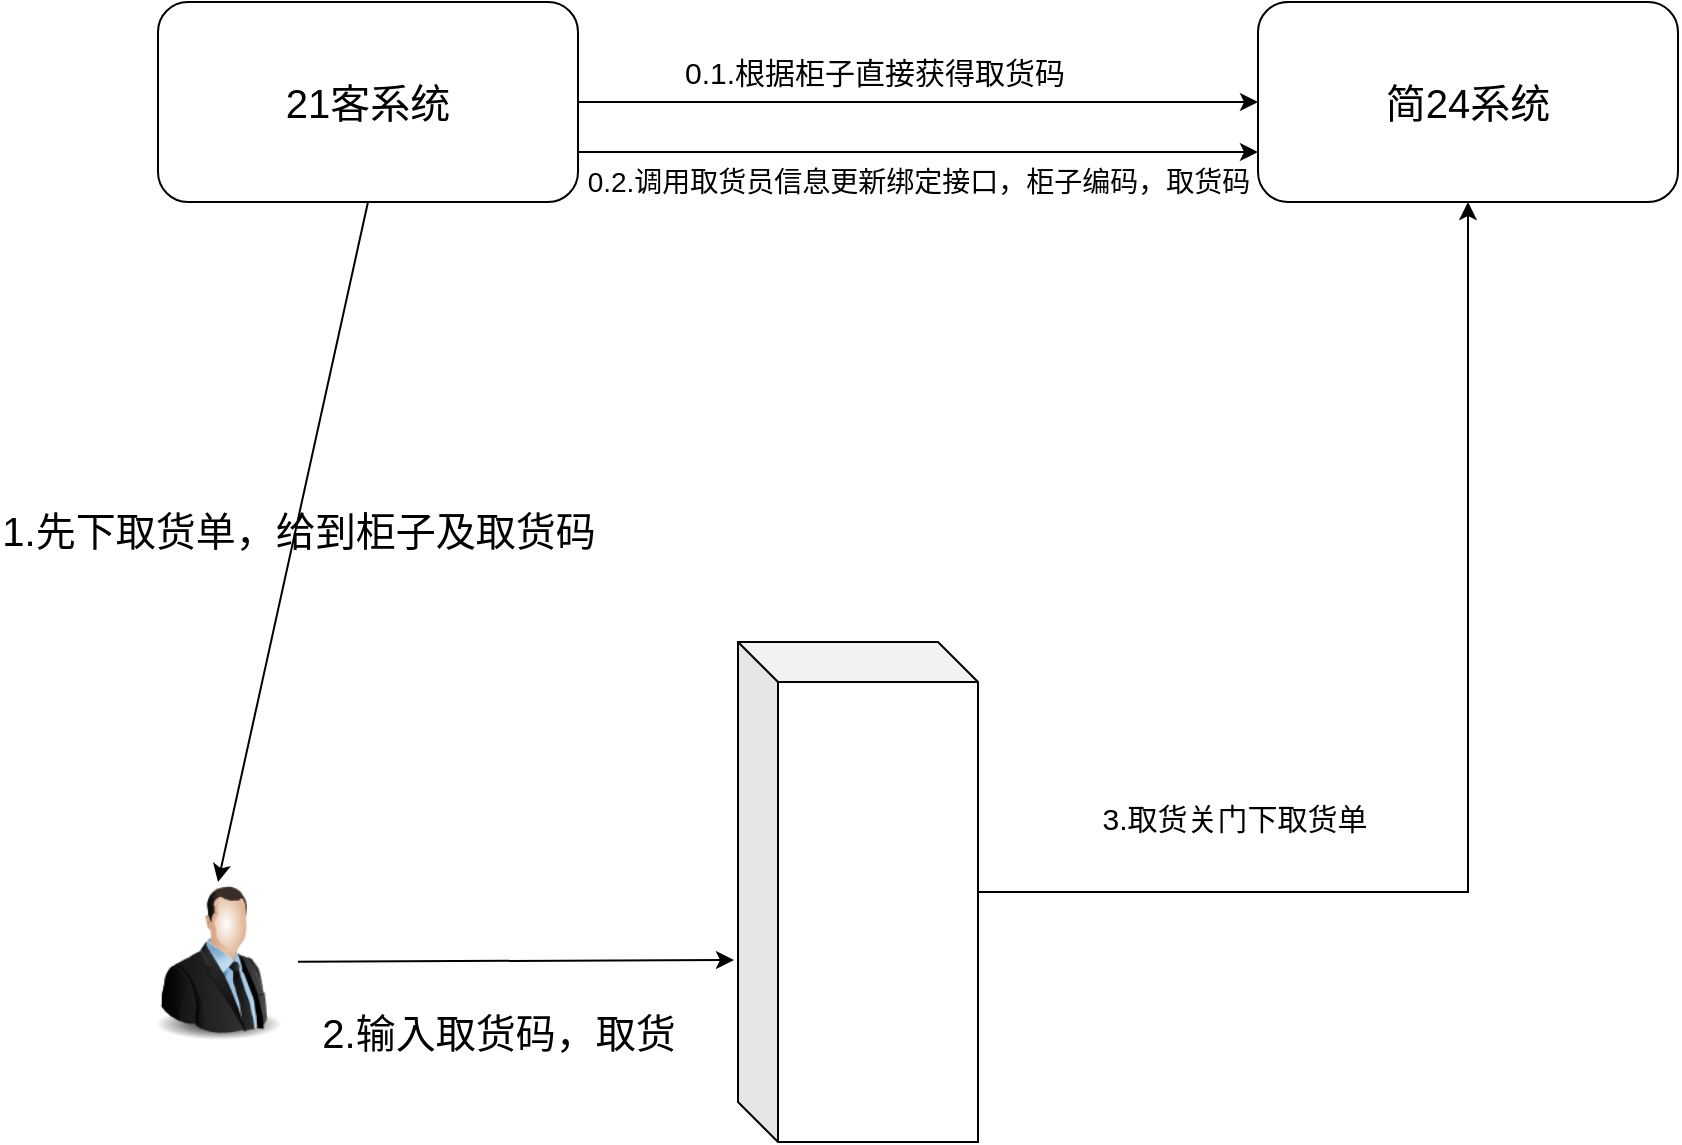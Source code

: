 <mxfile version="13.0.9" type="github"><diagram id="OL-irD95xAdoa4F7DFmY" name="Page-1"><mxGraphModel dx="2249" dy="713" grid="1" gridSize="10" guides="1" tooltips="1" connect="1" arrows="1" fold="1" page="1" pageScale="1" pageWidth="827" pageHeight="1169" math="0" shadow="0"><root><mxCell id="0"/><mxCell id="1" parent="0"/><mxCell id="P0mErR6XbF75XVscWNr0-18" style="edgeStyle=orthogonalEdgeStyle;rounded=0;orthogonalLoop=1;jettySize=auto;html=1;entryX=0.5;entryY=1;entryDx=0;entryDy=0;labelBackgroundColor=none;fontSize=15;" edge="1" parent="1" source="P0mErR6XbF75XVscWNr0-2" target="P0mErR6XbF75XVscWNr0-6"><mxGeometry relative="1" as="geometry"/></mxCell><mxCell id="P0mErR6XbF75XVscWNr0-2" value="" style="shape=cube;whiteSpace=wrap;html=1;boundedLbl=1;backgroundOutline=1;darkOpacity=0.05;darkOpacity2=0.1;" vertex="1" parent="1"><mxGeometry x="330" y="510" width="120" height="250" as="geometry"/></mxCell><mxCell id="P0mErR6XbF75XVscWNr0-4" value="" style="shape=image;html=1;verticalAlign=top;verticalLabelPosition=bottom;labelBackgroundColor=#ffffff;imageAspect=0;aspect=fixed;image=https://cdn2.iconfinder.com/data/icons/font-awesome/1792/qrcode-128.png" vertex="1" parent="1"><mxGeometry x="361" y="550" width="58" height="58" as="geometry"/></mxCell><mxCell id="P0mErR6XbF75XVscWNr0-5" value="21客系统" style="rounded=1;whiteSpace=wrap;html=1;fontSize=20;" vertex="1" parent="1"><mxGeometry x="40" y="190" width="210" height="100" as="geometry"/></mxCell><mxCell id="P0mErR6XbF75XVscWNr0-6" value="简24系统" style="rounded=1;whiteSpace=wrap;html=1;fontSize=20;" vertex="1" parent="1"><mxGeometry x="590" y="190" width="210" height="100" as="geometry"/></mxCell><mxCell id="P0mErR6XbF75XVscWNr0-8" value="" style="image;html=1;labelBackgroundColor=#ffffff;image=img/lib/clip_art/people/Suit_Man_128x128.png;fontSize=20;" vertex="1" parent="1"><mxGeometry x="30" y="630" width="80" height="80" as="geometry"/></mxCell><mxCell id="P0mErR6XbF75XVscWNr0-10" value="&lt;br&gt;&lt;br&gt;&lt;span style=&quot;color: rgb(0 , 0 , 0) ; font-family: &amp;#34;helvetica&amp;#34; ; font-size: 20px ; font-style: normal ; font-weight: 400 ; letter-spacing: normal ; text-align: center ; text-indent: 0px ; text-transform: none ; word-spacing: 0px ; float: none ; display: inline&quot;&gt;1.先下取货单，给到柜子及取货码&lt;/span&gt;&lt;br&gt;" style="endArrow=classic;html=1;fontSize=20;exitX=0.5;exitY=1;exitDx=0;exitDy=0;labelBackgroundColor=none;entryX=0.5;entryY=0;entryDx=0;entryDy=0;" edge="1" parent="1" source="P0mErR6XbF75XVscWNr0-5" target="P0mErR6XbF75XVscWNr0-8"><mxGeometry x="-0.171" y="-4" width="50" height="50" relative="1" as="geometry"><mxPoint x="310" y="430" as="sourcePoint"/><mxPoint x="120" y="640" as="targetPoint"/><mxPoint as="offset"/></mxGeometry></mxCell><mxCell id="P0mErR6XbF75XVscWNr0-11" value="" style="endArrow=classic;html=1;labelBackgroundColor=none;fontSize=20;" edge="1" parent="1" source="P0mErR6XbF75XVscWNr0-8"><mxGeometry width="50" height="50" relative="1" as="geometry"><mxPoint x="210" y="680" as="sourcePoint"/><mxPoint x="328" y="669" as="targetPoint"/></mxGeometry></mxCell><mxCell id="P0mErR6XbF75XVscWNr0-12" value="2.输入取货码，取货" style="text;html=1;align=center;verticalAlign=middle;resizable=0;points=[];autosize=1;fontSize=20;" vertex="1" parent="1"><mxGeometry x="115" y="690" width="190" height="30" as="geometry"/></mxCell><mxCell id="P0mErR6XbF75XVscWNr0-13" value="" style="endArrow=classic;html=1;labelBackgroundColor=none;fontSize=20;exitX=1;exitY=0.5;exitDx=0;exitDy=0;entryX=0;entryY=0.5;entryDx=0;entryDy=0;" edge="1" parent="1" source="P0mErR6XbF75XVscWNr0-5" target="P0mErR6XbF75XVscWNr0-6"><mxGeometry width="50" height="50" relative="1" as="geometry"><mxPoint x="420" y="410" as="sourcePoint"/><mxPoint x="470" y="360" as="targetPoint"/></mxGeometry></mxCell><mxCell id="P0mErR6XbF75XVscWNr0-14" value="0.1.根据柜子直接获得取货码" style="text;html=1;align=center;verticalAlign=middle;resizable=0;points=[];autosize=1;fontSize=15;" vertex="1" parent="1"><mxGeometry x="293" y="215" width="210" height="20" as="geometry"/></mxCell><mxCell id="P0mErR6XbF75XVscWNr0-16" value="0.2.调用取货员信息更新绑定接口，柜子编码，取货码" style="text;html=1;align=center;verticalAlign=middle;resizable=0;points=[];autosize=1;fontSize=14;" vertex="1" parent="1"><mxGeometry x="245" y="270" width="350" height="20" as="geometry"/></mxCell><mxCell id="P0mErR6XbF75XVscWNr0-17" value="" style="endArrow=classic;html=1;labelBackgroundColor=none;fontSize=20;exitX=1;exitY=0.75;exitDx=0;exitDy=0;entryX=0;entryY=0.75;entryDx=0;entryDy=0;" edge="1" parent="1" source="P0mErR6XbF75XVscWNr0-5" target="P0mErR6XbF75XVscWNr0-6"><mxGeometry width="50" height="50" relative="1" as="geometry"><mxPoint x="310" y="310" as="sourcePoint"/><mxPoint x="360" y="260" as="targetPoint"/></mxGeometry></mxCell><mxCell id="P0mErR6XbF75XVscWNr0-19" value="3.取货关门下取货单" style="text;html=1;align=center;verticalAlign=middle;resizable=0;points=[];autosize=1;fontSize=15;" vertex="1" parent="1"><mxGeometry x="503" y="588" width="150" height="20" as="geometry"/></mxCell></root></mxGraphModel></diagram></mxfile>